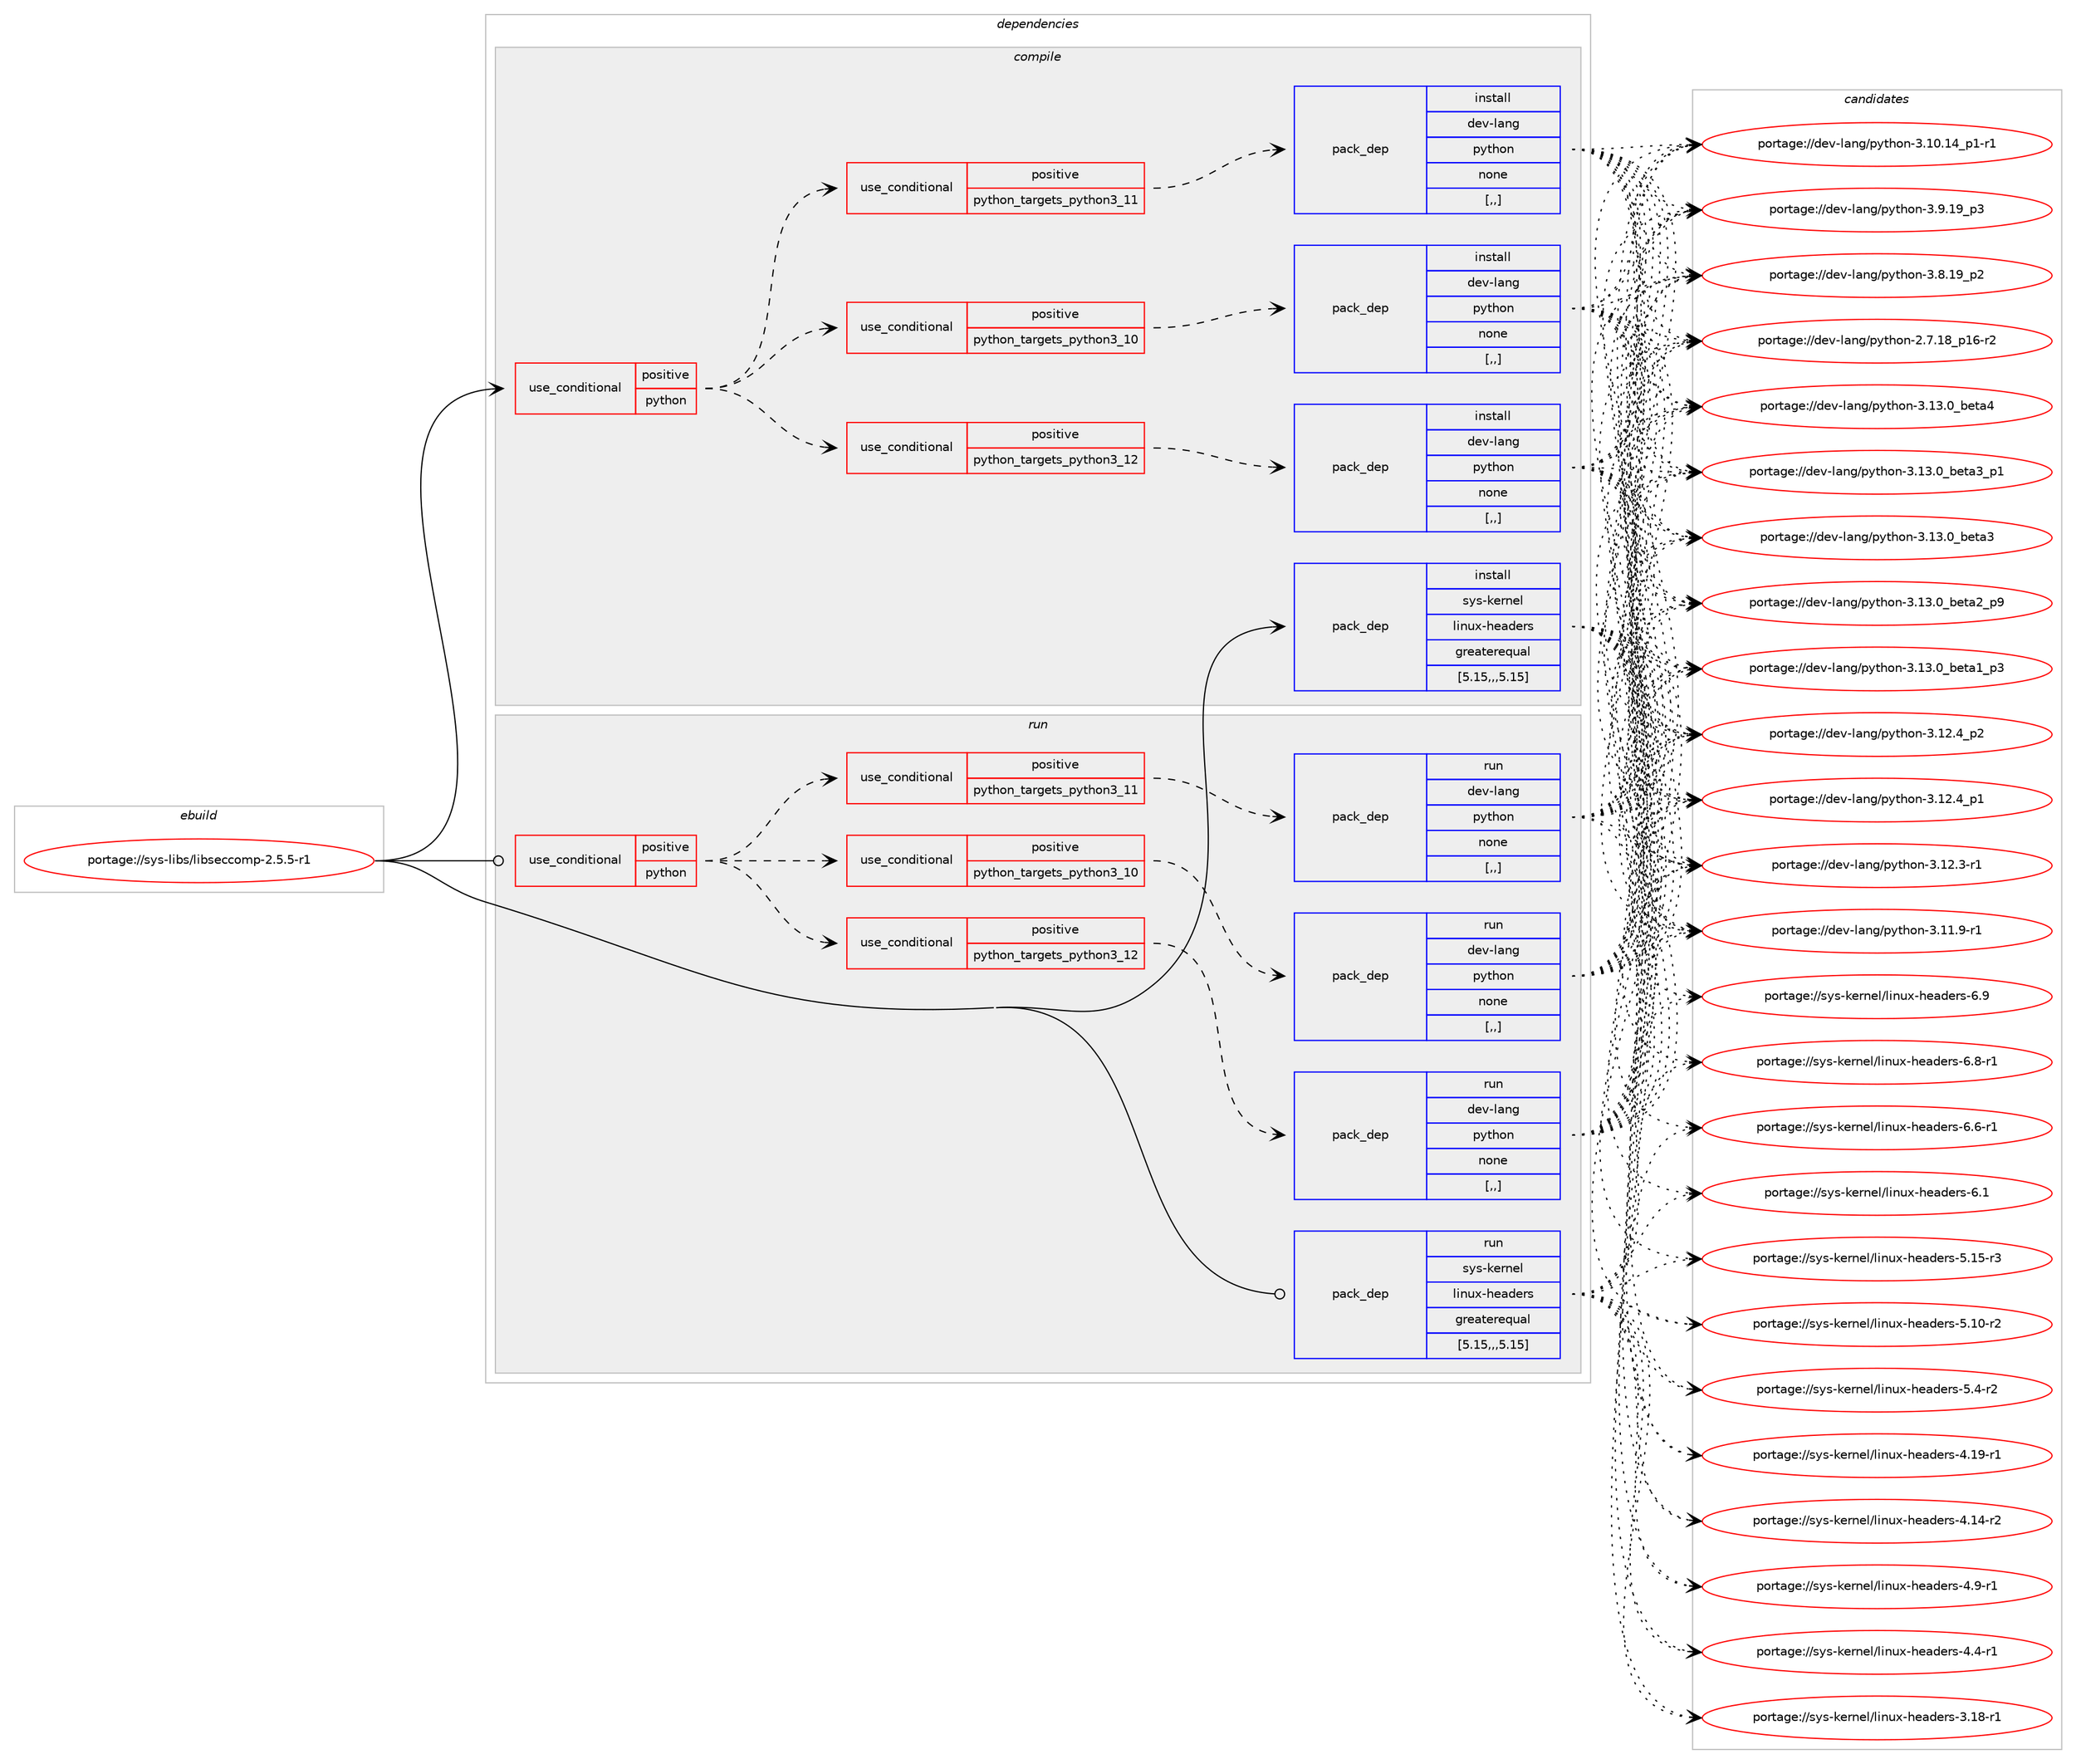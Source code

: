digraph prolog {

# *************
# Graph options
# *************

newrank=true;
concentrate=true;
compound=true;
graph [rankdir=LR,fontname=Helvetica,fontsize=10,ranksep=1.5];#, ranksep=2.5, nodesep=0.2];
edge  [arrowhead=vee];
node  [fontname=Helvetica,fontsize=10];

# **********
# The ebuild
# **********

subgraph cluster_leftcol {
color=gray;
label=<<i>ebuild</i>>;
id [label="portage://sys-libs/libseccomp-2.5.5-r1", color=red, width=4, href="../sys-libs/libseccomp-2.5.5-r1.svg"];
}

# ****************
# The dependencies
# ****************

subgraph cluster_midcol {
color=gray;
label=<<i>dependencies</i>>;
subgraph cluster_compile {
fillcolor="#eeeeee";
style=filled;
label=<<i>compile</i>>;
subgraph cond117702 {
dependency441354 [label=<<TABLE BORDER="0" CELLBORDER="1" CELLSPACING="0" CELLPADDING="4"><TR><TD ROWSPAN="3" CELLPADDING="10">use_conditional</TD></TR><TR><TD>positive</TD></TR><TR><TD>python</TD></TR></TABLE>>, shape=none, color=red];
subgraph cond117703 {
dependency441355 [label=<<TABLE BORDER="0" CELLBORDER="1" CELLSPACING="0" CELLPADDING="4"><TR><TD ROWSPAN="3" CELLPADDING="10">use_conditional</TD></TR><TR><TD>positive</TD></TR><TR><TD>python_targets_python3_10</TD></TR></TABLE>>, shape=none, color=red];
subgraph pack320654 {
dependency441356 [label=<<TABLE BORDER="0" CELLBORDER="1" CELLSPACING="0" CELLPADDING="4" WIDTH="220"><TR><TD ROWSPAN="6" CELLPADDING="30">pack_dep</TD></TR><TR><TD WIDTH="110">install</TD></TR><TR><TD>dev-lang</TD></TR><TR><TD>python</TD></TR><TR><TD>none</TD></TR><TR><TD>[,,]</TD></TR></TABLE>>, shape=none, color=blue];
}
dependency441355:e -> dependency441356:w [weight=20,style="dashed",arrowhead="vee"];
}
dependency441354:e -> dependency441355:w [weight=20,style="dashed",arrowhead="vee"];
subgraph cond117704 {
dependency441357 [label=<<TABLE BORDER="0" CELLBORDER="1" CELLSPACING="0" CELLPADDING="4"><TR><TD ROWSPAN="3" CELLPADDING="10">use_conditional</TD></TR><TR><TD>positive</TD></TR><TR><TD>python_targets_python3_11</TD></TR></TABLE>>, shape=none, color=red];
subgraph pack320655 {
dependency441358 [label=<<TABLE BORDER="0" CELLBORDER="1" CELLSPACING="0" CELLPADDING="4" WIDTH="220"><TR><TD ROWSPAN="6" CELLPADDING="30">pack_dep</TD></TR><TR><TD WIDTH="110">install</TD></TR><TR><TD>dev-lang</TD></TR><TR><TD>python</TD></TR><TR><TD>none</TD></TR><TR><TD>[,,]</TD></TR></TABLE>>, shape=none, color=blue];
}
dependency441357:e -> dependency441358:w [weight=20,style="dashed",arrowhead="vee"];
}
dependency441354:e -> dependency441357:w [weight=20,style="dashed",arrowhead="vee"];
subgraph cond117705 {
dependency441359 [label=<<TABLE BORDER="0" CELLBORDER="1" CELLSPACING="0" CELLPADDING="4"><TR><TD ROWSPAN="3" CELLPADDING="10">use_conditional</TD></TR><TR><TD>positive</TD></TR><TR><TD>python_targets_python3_12</TD></TR></TABLE>>, shape=none, color=red];
subgraph pack320656 {
dependency441360 [label=<<TABLE BORDER="0" CELLBORDER="1" CELLSPACING="0" CELLPADDING="4" WIDTH="220"><TR><TD ROWSPAN="6" CELLPADDING="30">pack_dep</TD></TR><TR><TD WIDTH="110">install</TD></TR><TR><TD>dev-lang</TD></TR><TR><TD>python</TD></TR><TR><TD>none</TD></TR><TR><TD>[,,]</TD></TR></TABLE>>, shape=none, color=blue];
}
dependency441359:e -> dependency441360:w [weight=20,style="dashed",arrowhead="vee"];
}
dependency441354:e -> dependency441359:w [weight=20,style="dashed",arrowhead="vee"];
}
id:e -> dependency441354:w [weight=20,style="solid",arrowhead="vee"];
subgraph pack320657 {
dependency441361 [label=<<TABLE BORDER="0" CELLBORDER="1" CELLSPACING="0" CELLPADDING="4" WIDTH="220"><TR><TD ROWSPAN="6" CELLPADDING="30">pack_dep</TD></TR><TR><TD WIDTH="110">install</TD></TR><TR><TD>sys-kernel</TD></TR><TR><TD>linux-headers</TD></TR><TR><TD>greaterequal</TD></TR><TR><TD>[5.15,,,5.15]</TD></TR></TABLE>>, shape=none, color=blue];
}
id:e -> dependency441361:w [weight=20,style="solid",arrowhead="vee"];
}
subgraph cluster_compileandrun {
fillcolor="#eeeeee";
style=filled;
label=<<i>compile and run</i>>;
}
subgraph cluster_run {
fillcolor="#eeeeee";
style=filled;
label=<<i>run</i>>;
subgraph cond117706 {
dependency441362 [label=<<TABLE BORDER="0" CELLBORDER="1" CELLSPACING="0" CELLPADDING="4"><TR><TD ROWSPAN="3" CELLPADDING="10">use_conditional</TD></TR><TR><TD>positive</TD></TR><TR><TD>python</TD></TR></TABLE>>, shape=none, color=red];
subgraph cond117707 {
dependency441363 [label=<<TABLE BORDER="0" CELLBORDER="1" CELLSPACING="0" CELLPADDING="4"><TR><TD ROWSPAN="3" CELLPADDING="10">use_conditional</TD></TR><TR><TD>positive</TD></TR><TR><TD>python_targets_python3_10</TD></TR></TABLE>>, shape=none, color=red];
subgraph pack320658 {
dependency441364 [label=<<TABLE BORDER="0" CELLBORDER="1" CELLSPACING="0" CELLPADDING="4" WIDTH="220"><TR><TD ROWSPAN="6" CELLPADDING="30">pack_dep</TD></TR><TR><TD WIDTH="110">run</TD></TR><TR><TD>dev-lang</TD></TR><TR><TD>python</TD></TR><TR><TD>none</TD></TR><TR><TD>[,,]</TD></TR></TABLE>>, shape=none, color=blue];
}
dependency441363:e -> dependency441364:w [weight=20,style="dashed",arrowhead="vee"];
}
dependency441362:e -> dependency441363:w [weight=20,style="dashed",arrowhead="vee"];
subgraph cond117708 {
dependency441365 [label=<<TABLE BORDER="0" CELLBORDER="1" CELLSPACING="0" CELLPADDING="4"><TR><TD ROWSPAN="3" CELLPADDING="10">use_conditional</TD></TR><TR><TD>positive</TD></TR><TR><TD>python_targets_python3_11</TD></TR></TABLE>>, shape=none, color=red];
subgraph pack320659 {
dependency441366 [label=<<TABLE BORDER="0" CELLBORDER="1" CELLSPACING="0" CELLPADDING="4" WIDTH="220"><TR><TD ROWSPAN="6" CELLPADDING="30">pack_dep</TD></TR><TR><TD WIDTH="110">run</TD></TR><TR><TD>dev-lang</TD></TR><TR><TD>python</TD></TR><TR><TD>none</TD></TR><TR><TD>[,,]</TD></TR></TABLE>>, shape=none, color=blue];
}
dependency441365:e -> dependency441366:w [weight=20,style="dashed",arrowhead="vee"];
}
dependency441362:e -> dependency441365:w [weight=20,style="dashed",arrowhead="vee"];
subgraph cond117709 {
dependency441367 [label=<<TABLE BORDER="0" CELLBORDER="1" CELLSPACING="0" CELLPADDING="4"><TR><TD ROWSPAN="3" CELLPADDING="10">use_conditional</TD></TR><TR><TD>positive</TD></TR><TR><TD>python_targets_python3_12</TD></TR></TABLE>>, shape=none, color=red];
subgraph pack320660 {
dependency441368 [label=<<TABLE BORDER="0" CELLBORDER="1" CELLSPACING="0" CELLPADDING="4" WIDTH="220"><TR><TD ROWSPAN="6" CELLPADDING="30">pack_dep</TD></TR><TR><TD WIDTH="110">run</TD></TR><TR><TD>dev-lang</TD></TR><TR><TD>python</TD></TR><TR><TD>none</TD></TR><TR><TD>[,,]</TD></TR></TABLE>>, shape=none, color=blue];
}
dependency441367:e -> dependency441368:w [weight=20,style="dashed",arrowhead="vee"];
}
dependency441362:e -> dependency441367:w [weight=20,style="dashed",arrowhead="vee"];
}
id:e -> dependency441362:w [weight=20,style="solid",arrowhead="odot"];
subgraph pack320661 {
dependency441369 [label=<<TABLE BORDER="0" CELLBORDER="1" CELLSPACING="0" CELLPADDING="4" WIDTH="220"><TR><TD ROWSPAN="6" CELLPADDING="30">pack_dep</TD></TR><TR><TD WIDTH="110">run</TD></TR><TR><TD>sys-kernel</TD></TR><TR><TD>linux-headers</TD></TR><TR><TD>greaterequal</TD></TR><TR><TD>[5.15,,,5.15]</TD></TR></TABLE>>, shape=none, color=blue];
}
id:e -> dependency441369:w [weight=20,style="solid",arrowhead="odot"];
}
}

# **************
# The candidates
# **************

subgraph cluster_choices {
rank=same;
color=gray;
label=<<i>candidates</i>>;

subgraph choice320654 {
color=black;
nodesep=1;
choice1001011184510897110103471121211161041111104551464951464895981011169752 [label="portage://dev-lang/python-3.13.0_beta4", color=red, width=4,href="../dev-lang/python-3.13.0_beta4.svg"];
choice10010111845108971101034711212111610411111045514649514648959810111697519511249 [label="portage://dev-lang/python-3.13.0_beta3_p1", color=red, width=4,href="../dev-lang/python-3.13.0_beta3_p1.svg"];
choice1001011184510897110103471121211161041111104551464951464895981011169751 [label="portage://dev-lang/python-3.13.0_beta3", color=red, width=4,href="../dev-lang/python-3.13.0_beta3.svg"];
choice10010111845108971101034711212111610411111045514649514648959810111697509511257 [label="portage://dev-lang/python-3.13.0_beta2_p9", color=red, width=4,href="../dev-lang/python-3.13.0_beta2_p9.svg"];
choice10010111845108971101034711212111610411111045514649514648959810111697499511251 [label="portage://dev-lang/python-3.13.0_beta1_p3", color=red, width=4,href="../dev-lang/python-3.13.0_beta1_p3.svg"];
choice100101118451089711010347112121116104111110455146495046529511250 [label="portage://dev-lang/python-3.12.4_p2", color=red, width=4,href="../dev-lang/python-3.12.4_p2.svg"];
choice100101118451089711010347112121116104111110455146495046529511249 [label="portage://dev-lang/python-3.12.4_p1", color=red, width=4,href="../dev-lang/python-3.12.4_p1.svg"];
choice100101118451089711010347112121116104111110455146495046514511449 [label="portage://dev-lang/python-3.12.3-r1", color=red, width=4,href="../dev-lang/python-3.12.3-r1.svg"];
choice100101118451089711010347112121116104111110455146494946574511449 [label="portage://dev-lang/python-3.11.9-r1", color=red, width=4,href="../dev-lang/python-3.11.9-r1.svg"];
choice100101118451089711010347112121116104111110455146494846495295112494511449 [label="portage://dev-lang/python-3.10.14_p1-r1", color=red, width=4,href="../dev-lang/python-3.10.14_p1-r1.svg"];
choice100101118451089711010347112121116104111110455146574649579511251 [label="portage://dev-lang/python-3.9.19_p3", color=red, width=4,href="../dev-lang/python-3.9.19_p3.svg"];
choice100101118451089711010347112121116104111110455146564649579511250 [label="portage://dev-lang/python-3.8.19_p2", color=red, width=4,href="../dev-lang/python-3.8.19_p2.svg"];
choice100101118451089711010347112121116104111110455046554649569511249544511450 [label="portage://dev-lang/python-2.7.18_p16-r2", color=red, width=4,href="../dev-lang/python-2.7.18_p16-r2.svg"];
dependency441356:e -> choice1001011184510897110103471121211161041111104551464951464895981011169752:w [style=dotted,weight="100"];
dependency441356:e -> choice10010111845108971101034711212111610411111045514649514648959810111697519511249:w [style=dotted,weight="100"];
dependency441356:e -> choice1001011184510897110103471121211161041111104551464951464895981011169751:w [style=dotted,weight="100"];
dependency441356:e -> choice10010111845108971101034711212111610411111045514649514648959810111697509511257:w [style=dotted,weight="100"];
dependency441356:e -> choice10010111845108971101034711212111610411111045514649514648959810111697499511251:w [style=dotted,weight="100"];
dependency441356:e -> choice100101118451089711010347112121116104111110455146495046529511250:w [style=dotted,weight="100"];
dependency441356:e -> choice100101118451089711010347112121116104111110455146495046529511249:w [style=dotted,weight="100"];
dependency441356:e -> choice100101118451089711010347112121116104111110455146495046514511449:w [style=dotted,weight="100"];
dependency441356:e -> choice100101118451089711010347112121116104111110455146494946574511449:w [style=dotted,weight="100"];
dependency441356:e -> choice100101118451089711010347112121116104111110455146494846495295112494511449:w [style=dotted,weight="100"];
dependency441356:e -> choice100101118451089711010347112121116104111110455146574649579511251:w [style=dotted,weight="100"];
dependency441356:e -> choice100101118451089711010347112121116104111110455146564649579511250:w [style=dotted,weight="100"];
dependency441356:e -> choice100101118451089711010347112121116104111110455046554649569511249544511450:w [style=dotted,weight="100"];
}
subgraph choice320655 {
color=black;
nodesep=1;
choice1001011184510897110103471121211161041111104551464951464895981011169752 [label="portage://dev-lang/python-3.13.0_beta4", color=red, width=4,href="../dev-lang/python-3.13.0_beta4.svg"];
choice10010111845108971101034711212111610411111045514649514648959810111697519511249 [label="portage://dev-lang/python-3.13.0_beta3_p1", color=red, width=4,href="../dev-lang/python-3.13.0_beta3_p1.svg"];
choice1001011184510897110103471121211161041111104551464951464895981011169751 [label="portage://dev-lang/python-3.13.0_beta3", color=red, width=4,href="../dev-lang/python-3.13.0_beta3.svg"];
choice10010111845108971101034711212111610411111045514649514648959810111697509511257 [label="portage://dev-lang/python-3.13.0_beta2_p9", color=red, width=4,href="../dev-lang/python-3.13.0_beta2_p9.svg"];
choice10010111845108971101034711212111610411111045514649514648959810111697499511251 [label="portage://dev-lang/python-3.13.0_beta1_p3", color=red, width=4,href="../dev-lang/python-3.13.0_beta1_p3.svg"];
choice100101118451089711010347112121116104111110455146495046529511250 [label="portage://dev-lang/python-3.12.4_p2", color=red, width=4,href="../dev-lang/python-3.12.4_p2.svg"];
choice100101118451089711010347112121116104111110455146495046529511249 [label="portage://dev-lang/python-3.12.4_p1", color=red, width=4,href="../dev-lang/python-3.12.4_p1.svg"];
choice100101118451089711010347112121116104111110455146495046514511449 [label="portage://dev-lang/python-3.12.3-r1", color=red, width=4,href="../dev-lang/python-3.12.3-r1.svg"];
choice100101118451089711010347112121116104111110455146494946574511449 [label="portage://dev-lang/python-3.11.9-r1", color=red, width=4,href="../dev-lang/python-3.11.9-r1.svg"];
choice100101118451089711010347112121116104111110455146494846495295112494511449 [label="portage://dev-lang/python-3.10.14_p1-r1", color=red, width=4,href="../dev-lang/python-3.10.14_p1-r1.svg"];
choice100101118451089711010347112121116104111110455146574649579511251 [label="portage://dev-lang/python-3.9.19_p3", color=red, width=4,href="../dev-lang/python-3.9.19_p3.svg"];
choice100101118451089711010347112121116104111110455146564649579511250 [label="portage://dev-lang/python-3.8.19_p2", color=red, width=4,href="../dev-lang/python-3.8.19_p2.svg"];
choice100101118451089711010347112121116104111110455046554649569511249544511450 [label="portage://dev-lang/python-2.7.18_p16-r2", color=red, width=4,href="../dev-lang/python-2.7.18_p16-r2.svg"];
dependency441358:e -> choice1001011184510897110103471121211161041111104551464951464895981011169752:w [style=dotted,weight="100"];
dependency441358:e -> choice10010111845108971101034711212111610411111045514649514648959810111697519511249:w [style=dotted,weight="100"];
dependency441358:e -> choice1001011184510897110103471121211161041111104551464951464895981011169751:w [style=dotted,weight="100"];
dependency441358:e -> choice10010111845108971101034711212111610411111045514649514648959810111697509511257:w [style=dotted,weight="100"];
dependency441358:e -> choice10010111845108971101034711212111610411111045514649514648959810111697499511251:w [style=dotted,weight="100"];
dependency441358:e -> choice100101118451089711010347112121116104111110455146495046529511250:w [style=dotted,weight="100"];
dependency441358:e -> choice100101118451089711010347112121116104111110455146495046529511249:w [style=dotted,weight="100"];
dependency441358:e -> choice100101118451089711010347112121116104111110455146495046514511449:w [style=dotted,weight="100"];
dependency441358:e -> choice100101118451089711010347112121116104111110455146494946574511449:w [style=dotted,weight="100"];
dependency441358:e -> choice100101118451089711010347112121116104111110455146494846495295112494511449:w [style=dotted,weight="100"];
dependency441358:e -> choice100101118451089711010347112121116104111110455146574649579511251:w [style=dotted,weight="100"];
dependency441358:e -> choice100101118451089711010347112121116104111110455146564649579511250:w [style=dotted,weight="100"];
dependency441358:e -> choice100101118451089711010347112121116104111110455046554649569511249544511450:w [style=dotted,weight="100"];
}
subgraph choice320656 {
color=black;
nodesep=1;
choice1001011184510897110103471121211161041111104551464951464895981011169752 [label="portage://dev-lang/python-3.13.0_beta4", color=red, width=4,href="../dev-lang/python-3.13.0_beta4.svg"];
choice10010111845108971101034711212111610411111045514649514648959810111697519511249 [label="portage://dev-lang/python-3.13.0_beta3_p1", color=red, width=4,href="../dev-lang/python-3.13.0_beta3_p1.svg"];
choice1001011184510897110103471121211161041111104551464951464895981011169751 [label="portage://dev-lang/python-3.13.0_beta3", color=red, width=4,href="../dev-lang/python-3.13.0_beta3.svg"];
choice10010111845108971101034711212111610411111045514649514648959810111697509511257 [label="portage://dev-lang/python-3.13.0_beta2_p9", color=red, width=4,href="../dev-lang/python-3.13.0_beta2_p9.svg"];
choice10010111845108971101034711212111610411111045514649514648959810111697499511251 [label="portage://dev-lang/python-3.13.0_beta1_p3", color=red, width=4,href="../dev-lang/python-3.13.0_beta1_p3.svg"];
choice100101118451089711010347112121116104111110455146495046529511250 [label="portage://dev-lang/python-3.12.4_p2", color=red, width=4,href="../dev-lang/python-3.12.4_p2.svg"];
choice100101118451089711010347112121116104111110455146495046529511249 [label="portage://dev-lang/python-3.12.4_p1", color=red, width=4,href="../dev-lang/python-3.12.4_p1.svg"];
choice100101118451089711010347112121116104111110455146495046514511449 [label="portage://dev-lang/python-3.12.3-r1", color=red, width=4,href="../dev-lang/python-3.12.3-r1.svg"];
choice100101118451089711010347112121116104111110455146494946574511449 [label="portage://dev-lang/python-3.11.9-r1", color=red, width=4,href="../dev-lang/python-3.11.9-r1.svg"];
choice100101118451089711010347112121116104111110455146494846495295112494511449 [label="portage://dev-lang/python-3.10.14_p1-r1", color=red, width=4,href="../dev-lang/python-3.10.14_p1-r1.svg"];
choice100101118451089711010347112121116104111110455146574649579511251 [label="portage://dev-lang/python-3.9.19_p3", color=red, width=4,href="../dev-lang/python-3.9.19_p3.svg"];
choice100101118451089711010347112121116104111110455146564649579511250 [label="portage://dev-lang/python-3.8.19_p2", color=red, width=4,href="../dev-lang/python-3.8.19_p2.svg"];
choice100101118451089711010347112121116104111110455046554649569511249544511450 [label="portage://dev-lang/python-2.7.18_p16-r2", color=red, width=4,href="../dev-lang/python-2.7.18_p16-r2.svg"];
dependency441360:e -> choice1001011184510897110103471121211161041111104551464951464895981011169752:w [style=dotted,weight="100"];
dependency441360:e -> choice10010111845108971101034711212111610411111045514649514648959810111697519511249:w [style=dotted,weight="100"];
dependency441360:e -> choice1001011184510897110103471121211161041111104551464951464895981011169751:w [style=dotted,weight="100"];
dependency441360:e -> choice10010111845108971101034711212111610411111045514649514648959810111697509511257:w [style=dotted,weight="100"];
dependency441360:e -> choice10010111845108971101034711212111610411111045514649514648959810111697499511251:w [style=dotted,weight="100"];
dependency441360:e -> choice100101118451089711010347112121116104111110455146495046529511250:w [style=dotted,weight="100"];
dependency441360:e -> choice100101118451089711010347112121116104111110455146495046529511249:w [style=dotted,weight="100"];
dependency441360:e -> choice100101118451089711010347112121116104111110455146495046514511449:w [style=dotted,weight="100"];
dependency441360:e -> choice100101118451089711010347112121116104111110455146494946574511449:w [style=dotted,weight="100"];
dependency441360:e -> choice100101118451089711010347112121116104111110455146494846495295112494511449:w [style=dotted,weight="100"];
dependency441360:e -> choice100101118451089711010347112121116104111110455146574649579511251:w [style=dotted,weight="100"];
dependency441360:e -> choice100101118451089711010347112121116104111110455146564649579511250:w [style=dotted,weight="100"];
dependency441360:e -> choice100101118451089711010347112121116104111110455046554649569511249544511450:w [style=dotted,weight="100"];
}
subgraph choice320657 {
color=black;
nodesep=1;
choice1151211154510710111411010110847108105110117120451041019710010111411545544657 [label="portage://sys-kernel/linux-headers-6.9", color=red, width=4,href="../sys-kernel/linux-headers-6.9.svg"];
choice11512111545107101114110101108471081051101171204510410197100101114115455446564511449 [label="portage://sys-kernel/linux-headers-6.8-r1", color=red, width=4,href="../sys-kernel/linux-headers-6.8-r1.svg"];
choice11512111545107101114110101108471081051101171204510410197100101114115455446544511449 [label="portage://sys-kernel/linux-headers-6.6-r1", color=red, width=4,href="../sys-kernel/linux-headers-6.6-r1.svg"];
choice1151211154510710111411010110847108105110117120451041019710010111411545544649 [label="portage://sys-kernel/linux-headers-6.1", color=red, width=4,href="../sys-kernel/linux-headers-6.1.svg"];
choice1151211154510710111411010110847108105110117120451041019710010111411545534649534511451 [label="portage://sys-kernel/linux-headers-5.15-r3", color=red, width=4,href="../sys-kernel/linux-headers-5.15-r3.svg"];
choice1151211154510710111411010110847108105110117120451041019710010111411545534649484511450 [label="portage://sys-kernel/linux-headers-5.10-r2", color=red, width=4,href="../sys-kernel/linux-headers-5.10-r2.svg"];
choice11512111545107101114110101108471081051101171204510410197100101114115455346524511450 [label="portage://sys-kernel/linux-headers-5.4-r2", color=red, width=4,href="../sys-kernel/linux-headers-5.4-r2.svg"];
choice1151211154510710111411010110847108105110117120451041019710010111411545524649574511449 [label="portage://sys-kernel/linux-headers-4.19-r1", color=red, width=4,href="../sys-kernel/linux-headers-4.19-r1.svg"];
choice1151211154510710111411010110847108105110117120451041019710010111411545524649524511450 [label="portage://sys-kernel/linux-headers-4.14-r2", color=red, width=4,href="../sys-kernel/linux-headers-4.14-r2.svg"];
choice11512111545107101114110101108471081051101171204510410197100101114115455246574511449 [label="portage://sys-kernel/linux-headers-4.9-r1", color=red, width=4,href="../sys-kernel/linux-headers-4.9-r1.svg"];
choice11512111545107101114110101108471081051101171204510410197100101114115455246524511449 [label="portage://sys-kernel/linux-headers-4.4-r1", color=red, width=4,href="../sys-kernel/linux-headers-4.4-r1.svg"];
choice1151211154510710111411010110847108105110117120451041019710010111411545514649564511449 [label="portage://sys-kernel/linux-headers-3.18-r1", color=red, width=4,href="../sys-kernel/linux-headers-3.18-r1.svg"];
dependency441361:e -> choice1151211154510710111411010110847108105110117120451041019710010111411545544657:w [style=dotted,weight="100"];
dependency441361:e -> choice11512111545107101114110101108471081051101171204510410197100101114115455446564511449:w [style=dotted,weight="100"];
dependency441361:e -> choice11512111545107101114110101108471081051101171204510410197100101114115455446544511449:w [style=dotted,weight="100"];
dependency441361:e -> choice1151211154510710111411010110847108105110117120451041019710010111411545544649:w [style=dotted,weight="100"];
dependency441361:e -> choice1151211154510710111411010110847108105110117120451041019710010111411545534649534511451:w [style=dotted,weight="100"];
dependency441361:e -> choice1151211154510710111411010110847108105110117120451041019710010111411545534649484511450:w [style=dotted,weight="100"];
dependency441361:e -> choice11512111545107101114110101108471081051101171204510410197100101114115455346524511450:w [style=dotted,weight="100"];
dependency441361:e -> choice1151211154510710111411010110847108105110117120451041019710010111411545524649574511449:w [style=dotted,weight="100"];
dependency441361:e -> choice1151211154510710111411010110847108105110117120451041019710010111411545524649524511450:w [style=dotted,weight="100"];
dependency441361:e -> choice11512111545107101114110101108471081051101171204510410197100101114115455246574511449:w [style=dotted,weight="100"];
dependency441361:e -> choice11512111545107101114110101108471081051101171204510410197100101114115455246524511449:w [style=dotted,weight="100"];
dependency441361:e -> choice1151211154510710111411010110847108105110117120451041019710010111411545514649564511449:w [style=dotted,weight="100"];
}
subgraph choice320658 {
color=black;
nodesep=1;
choice1001011184510897110103471121211161041111104551464951464895981011169752 [label="portage://dev-lang/python-3.13.0_beta4", color=red, width=4,href="../dev-lang/python-3.13.0_beta4.svg"];
choice10010111845108971101034711212111610411111045514649514648959810111697519511249 [label="portage://dev-lang/python-3.13.0_beta3_p1", color=red, width=4,href="../dev-lang/python-3.13.0_beta3_p1.svg"];
choice1001011184510897110103471121211161041111104551464951464895981011169751 [label="portage://dev-lang/python-3.13.0_beta3", color=red, width=4,href="../dev-lang/python-3.13.0_beta3.svg"];
choice10010111845108971101034711212111610411111045514649514648959810111697509511257 [label="portage://dev-lang/python-3.13.0_beta2_p9", color=red, width=4,href="../dev-lang/python-3.13.0_beta2_p9.svg"];
choice10010111845108971101034711212111610411111045514649514648959810111697499511251 [label="portage://dev-lang/python-3.13.0_beta1_p3", color=red, width=4,href="../dev-lang/python-3.13.0_beta1_p3.svg"];
choice100101118451089711010347112121116104111110455146495046529511250 [label="portage://dev-lang/python-3.12.4_p2", color=red, width=4,href="../dev-lang/python-3.12.4_p2.svg"];
choice100101118451089711010347112121116104111110455146495046529511249 [label="portage://dev-lang/python-3.12.4_p1", color=red, width=4,href="../dev-lang/python-3.12.4_p1.svg"];
choice100101118451089711010347112121116104111110455146495046514511449 [label="portage://dev-lang/python-3.12.3-r1", color=red, width=4,href="../dev-lang/python-3.12.3-r1.svg"];
choice100101118451089711010347112121116104111110455146494946574511449 [label="portage://dev-lang/python-3.11.9-r1", color=red, width=4,href="../dev-lang/python-3.11.9-r1.svg"];
choice100101118451089711010347112121116104111110455146494846495295112494511449 [label="portage://dev-lang/python-3.10.14_p1-r1", color=red, width=4,href="../dev-lang/python-3.10.14_p1-r1.svg"];
choice100101118451089711010347112121116104111110455146574649579511251 [label="portage://dev-lang/python-3.9.19_p3", color=red, width=4,href="../dev-lang/python-3.9.19_p3.svg"];
choice100101118451089711010347112121116104111110455146564649579511250 [label="portage://dev-lang/python-3.8.19_p2", color=red, width=4,href="../dev-lang/python-3.8.19_p2.svg"];
choice100101118451089711010347112121116104111110455046554649569511249544511450 [label="portage://dev-lang/python-2.7.18_p16-r2", color=red, width=4,href="../dev-lang/python-2.7.18_p16-r2.svg"];
dependency441364:e -> choice1001011184510897110103471121211161041111104551464951464895981011169752:w [style=dotted,weight="100"];
dependency441364:e -> choice10010111845108971101034711212111610411111045514649514648959810111697519511249:w [style=dotted,weight="100"];
dependency441364:e -> choice1001011184510897110103471121211161041111104551464951464895981011169751:w [style=dotted,weight="100"];
dependency441364:e -> choice10010111845108971101034711212111610411111045514649514648959810111697509511257:w [style=dotted,weight="100"];
dependency441364:e -> choice10010111845108971101034711212111610411111045514649514648959810111697499511251:w [style=dotted,weight="100"];
dependency441364:e -> choice100101118451089711010347112121116104111110455146495046529511250:w [style=dotted,weight="100"];
dependency441364:e -> choice100101118451089711010347112121116104111110455146495046529511249:w [style=dotted,weight="100"];
dependency441364:e -> choice100101118451089711010347112121116104111110455146495046514511449:w [style=dotted,weight="100"];
dependency441364:e -> choice100101118451089711010347112121116104111110455146494946574511449:w [style=dotted,weight="100"];
dependency441364:e -> choice100101118451089711010347112121116104111110455146494846495295112494511449:w [style=dotted,weight="100"];
dependency441364:e -> choice100101118451089711010347112121116104111110455146574649579511251:w [style=dotted,weight="100"];
dependency441364:e -> choice100101118451089711010347112121116104111110455146564649579511250:w [style=dotted,weight="100"];
dependency441364:e -> choice100101118451089711010347112121116104111110455046554649569511249544511450:w [style=dotted,weight="100"];
}
subgraph choice320659 {
color=black;
nodesep=1;
choice1001011184510897110103471121211161041111104551464951464895981011169752 [label="portage://dev-lang/python-3.13.0_beta4", color=red, width=4,href="../dev-lang/python-3.13.0_beta4.svg"];
choice10010111845108971101034711212111610411111045514649514648959810111697519511249 [label="portage://dev-lang/python-3.13.0_beta3_p1", color=red, width=4,href="../dev-lang/python-3.13.0_beta3_p1.svg"];
choice1001011184510897110103471121211161041111104551464951464895981011169751 [label="portage://dev-lang/python-3.13.0_beta3", color=red, width=4,href="../dev-lang/python-3.13.0_beta3.svg"];
choice10010111845108971101034711212111610411111045514649514648959810111697509511257 [label="portage://dev-lang/python-3.13.0_beta2_p9", color=red, width=4,href="../dev-lang/python-3.13.0_beta2_p9.svg"];
choice10010111845108971101034711212111610411111045514649514648959810111697499511251 [label="portage://dev-lang/python-3.13.0_beta1_p3", color=red, width=4,href="../dev-lang/python-3.13.0_beta1_p3.svg"];
choice100101118451089711010347112121116104111110455146495046529511250 [label="portage://dev-lang/python-3.12.4_p2", color=red, width=4,href="../dev-lang/python-3.12.4_p2.svg"];
choice100101118451089711010347112121116104111110455146495046529511249 [label="portage://dev-lang/python-3.12.4_p1", color=red, width=4,href="../dev-lang/python-3.12.4_p1.svg"];
choice100101118451089711010347112121116104111110455146495046514511449 [label="portage://dev-lang/python-3.12.3-r1", color=red, width=4,href="../dev-lang/python-3.12.3-r1.svg"];
choice100101118451089711010347112121116104111110455146494946574511449 [label="portage://dev-lang/python-3.11.9-r1", color=red, width=4,href="../dev-lang/python-3.11.9-r1.svg"];
choice100101118451089711010347112121116104111110455146494846495295112494511449 [label="portage://dev-lang/python-3.10.14_p1-r1", color=red, width=4,href="../dev-lang/python-3.10.14_p1-r1.svg"];
choice100101118451089711010347112121116104111110455146574649579511251 [label="portage://dev-lang/python-3.9.19_p3", color=red, width=4,href="../dev-lang/python-3.9.19_p3.svg"];
choice100101118451089711010347112121116104111110455146564649579511250 [label="portage://dev-lang/python-3.8.19_p2", color=red, width=4,href="../dev-lang/python-3.8.19_p2.svg"];
choice100101118451089711010347112121116104111110455046554649569511249544511450 [label="portage://dev-lang/python-2.7.18_p16-r2", color=red, width=4,href="../dev-lang/python-2.7.18_p16-r2.svg"];
dependency441366:e -> choice1001011184510897110103471121211161041111104551464951464895981011169752:w [style=dotted,weight="100"];
dependency441366:e -> choice10010111845108971101034711212111610411111045514649514648959810111697519511249:w [style=dotted,weight="100"];
dependency441366:e -> choice1001011184510897110103471121211161041111104551464951464895981011169751:w [style=dotted,weight="100"];
dependency441366:e -> choice10010111845108971101034711212111610411111045514649514648959810111697509511257:w [style=dotted,weight="100"];
dependency441366:e -> choice10010111845108971101034711212111610411111045514649514648959810111697499511251:w [style=dotted,weight="100"];
dependency441366:e -> choice100101118451089711010347112121116104111110455146495046529511250:w [style=dotted,weight="100"];
dependency441366:e -> choice100101118451089711010347112121116104111110455146495046529511249:w [style=dotted,weight="100"];
dependency441366:e -> choice100101118451089711010347112121116104111110455146495046514511449:w [style=dotted,weight="100"];
dependency441366:e -> choice100101118451089711010347112121116104111110455146494946574511449:w [style=dotted,weight="100"];
dependency441366:e -> choice100101118451089711010347112121116104111110455146494846495295112494511449:w [style=dotted,weight="100"];
dependency441366:e -> choice100101118451089711010347112121116104111110455146574649579511251:w [style=dotted,weight="100"];
dependency441366:e -> choice100101118451089711010347112121116104111110455146564649579511250:w [style=dotted,weight="100"];
dependency441366:e -> choice100101118451089711010347112121116104111110455046554649569511249544511450:w [style=dotted,weight="100"];
}
subgraph choice320660 {
color=black;
nodesep=1;
choice1001011184510897110103471121211161041111104551464951464895981011169752 [label="portage://dev-lang/python-3.13.0_beta4", color=red, width=4,href="../dev-lang/python-3.13.0_beta4.svg"];
choice10010111845108971101034711212111610411111045514649514648959810111697519511249 [label="portage://dev-lang/python-3.13.0_beta3_p1", color=red, width=4,href="../dev-lang/python-3.13.0_beta3_p1.svg"];
choice1001011184510897110103471121211161041111104551464951464895981011169751 [label="portage://dev-lang/python-3.13.0_beta3", color=red, width=4,href="../dev-lang/python-3.13.0_beta3.svg"];
choice10010111845108971101034711212111610411111045514649514648959810111697509511257 [label="portage://dev-lang/python-3.13.0_beta2_p9", color=red, width=4,href="../dev-lang/python-3.13.0_beta2_p9.svg"];
choice10010111845108971101034711212111610411111045514649514648959810111697499511251 [label="portage://dev-lang/python-3.13.0_beta1_p3", color=red, width=4,href="../dev-lang/python-3.13.0_beta1_p3.svg"];
choice100101118451089711010347112121116104111110455146495046529511250 [label="portage://dev-lang/python-3.12.4_p2", color=red, width=4,href="../dev-lang/python-3.12.4_p2.svg"];
choice100101118451089711010347112121116104111110455146495046529511249 [label="portage://dev-lang/python-3.12.4_p1", color=red, width=4,href="../dev-lang/python-3.12.4_p1.svg"];
choice100101118451089711010347112121116104111110455146495046514511449 [label="portage://dev-lang/python-3.12.3-r1", color=red, width=4,href="../dev-lang/python-3.12.3-r1.svg"];
choice100101118451089711010347112121116104111110455146494946574511449 [label="portage://dev-lang/python-3.11.9-r1", color=red, width=4,href="../dev-lang/python-3.11.9-r1.svg"];
choice100101118451089711010347112121116104111110455146494846495295112494511449 [label="portage://dev-lang/python-3.10.14_p1-r1", color=red, width=4,href="../dev-lang/python-3.10.14_p1-r1.svg"];
choice100101118451089711010347112121116104111110455146574649579511251 [label="portage://dev-lang/python-3.9.19_p3", color=red, width=4,href="../dev-lang/python-3.9.19_p3.svg"];
choice100101118451089711010347112121116104111110455146564649579511250 [label="portage://dev-lang/python-3.8.19_p2", color=red, width=4,href="../dev-lang/python-3.8.19_p2.svg"];
choice100101118451089711010347112121116104111110455046554649569511249544511450 [label="portage://dev-lang/python-2.7.18_p16-r2", color=red, width=4,href="../dev-lang/python-2.7.18_p16-r2.svg"];
dependency441368:e -> choice1001011184510897110103471121211161041111104551464951464895981011169752:w [style=dotted,weight="100"];
dependency441368:e -> choice10010111845108971101034711212111610411111045514649514648959810111697519511249:w [style=dotted,weight="100"];
dependency441368:e -> choice1001011184510897110103471121211161041111104551464951464895981011169751:w [style=dotted,weight="100"];
dependency441368:e -> choice10010111845108971101034711212111610411111045514649514648959810111697509511257:w [style=dotted,weight="100"];
dependency441368:e -> choice10010111845108971101034711212111610411111045514649514648959810111697499511251:w [style=dotted,weight="100"];
dependency441368:e -> choice100101118451089711010347112121116104111110455146495046529511250:w [style=dotted,weight="100"];
dependency441368:e -> choice100101118451089711010347112121116104111110455146495046529511249:w [style=dotted,weight="100"];
dependency441368:e -> choice100101118451089711010347112121116104111110455146495046514511449:w [style=dotted,weight="100"];
dependency441368:e -> choice100101118451089711010347112121116104111110455146494946574511449:w [style=dotted,weight="100"];
dependency441368:e -> choice100101118451089711010347112121116104111110455146494846495295112494511449:w [style=dotted,weight="100"];
dependency441368:e -> choice100101118451089711010347112121116104111110455146574649579511251:w [style=dotted,weight="100"];
dependency441368:e -> choice100101118451089711010347112121116104111110455146564649579511250:w [style=dotted,weight="100"];
dependency441368:e -> choice100101118451089711010347112121116104111110455046554649569511249544511450:w [style=dotted,weight="100"];
}
subgraph choice320661 {
color=black;
nodesep=1;
choice1151211154510710111411010110847108105110117120451041019710010111411545544657 [label="portage://sys-kernel/linux-headers-6.9", color=red, width=4,href="../sys-kernel/linux-headers-6.9.svg"];
choice11512111545107101114110101108471081051101171204510410197100101114115455446564511449 [label="portage://sys-kernel/linux-headers-6.8-r1", color=red, width=4,href="../sys-kernel/linux-headers-6.8-r1.svg"];
choice11512111545107101114110101108471081051101171204510410197100101114115455446544511449 [label="portage://sys-kernel/linux-headers-6.6-r1", color=red, width=4,href="../sys-kernel/linux-headers-6.6-r1.svg"];
choice1151211154510710111411010110847108105110117120451041019710010111411545544649 [label="portage://sys-kernel/linux-headers-6.1", color=red, width=4,href="../sys-kernel/linux-headers-6.1.svg"];
choice1151211154510710111411010110847108105110117120451041019710010111411545534649534511451 [label="portage://sys-kernel/linux-headers-5.15-r3", color=red, width=4,href="../sys-kernel/linux-headers-5.15-r3.svg"];
choice1151211154510710111411010110847108105110117120451041019710010111411545534649484511450 [label="portage://sys-kernel/linux-headers-5.10-r2", color=red, width=4,href="../sys-kernel/linux-headers-5.10-r2.svg"];
choice11512111545107101114110101108471081051101171204510410197100101114115455346524511450 [label="portage://sys-kernel/linux-headers-5.4-r2", color=red, width=4,href="../sys-kernel/linux-headers-5.4-r2.svg"];
choice1151211154510710111411010110847108105110117120451041019710010111411545524649574511449 [label="portage://sys-kernel/linux-headers-4.19-r1", color=red, width=4,href="../sys-kernel/linux-headers-4.19-r1.svg"];
choice1151211154510710111411010110847108105110117120451041019710010111411545524649524511450 [label="portage://sys-kernel/linux-headers-4.14-r2", color=red, width=4,href="../sys-kernel/linux-headers-4.14-r2.svg"];
choice11512111545107101114110101108471081051101171204510410197100101114115455246574511449 [label="portage://sys-kernel/linux-headers-4.9-r1", color=red, width=4,href="../sys-kernel/linux-headers-4.9-r1.svg"];
choice11512111545107101114110101108471081051101171204510410197100101114115455246524511449 [label="portage://sys-kernel/linux-headers-4.4-r1", color=red, width=4,href="../sys-kernel/linux-headers-4.4-r1.svg"];
choice1151211154510710111411010110847108105110117120451041019710010111411545514649564511449 [label="portage://sys-kernel/linux-headers-3.18-r1", color=red, width=4,href="../sys-kernel/linux-headers-3.18-r1.svg"];
dependency441369:e -> choice1151211154510710111411010110847108105110117120451041019710010111411545544657:w [style=dotted,weight="100"];
dependency441369:e -> choice11512111545107101114110101108471081051101171204510410197100101114115455446564511449:w [style=dotted,weight="100"];
dependency441369:e -> choice11512111545107101114110101108471081051101171204510410197100101114115455446544511449:w [style=dotted,weight="100"];
dependency441369:e -> choice1151211154510710111411010110847108105110117120451041019710010111411545544649:w [style=dotted,weight="100"];
dependency441369:e -> choice1151211154510710111411010110847108105110117120451041019710010111411545534649534511451:w [style=dotted,weight="100"];
dependency441369:e -> choice1151211154510710111411010110847108105110117120451041019710010111411545534649484511450:w [style=dotted,weight="100"];
dependency441369:e -> choice11512111545107101114110101108471081051101171204510410197100101114115455346524511450:w [style=dotted,weight="100"];
dependency441369:e -> choice1151211154510710111411010110847108105110117120451041019710010111411545524649574511449:w [style=dotted,weight="100"];
dependency441369:e -> choice1151211154510710111411010110847108105110117120451041019710010111411545524649524511450:w [style=dotted,weight="100"];
dependency441369:e -> choice11512111545107101114110101108471081051101171204510410197100101114115455246574511449:w [style=dotted,weight="100"];
dependency441369:e -> choice11512111545107101114110101108471081051101171204510410197100101114115455246524511449:w [style=dotted,weight="100"];
dependency441369:e -> choice1151211154510710111411010110847108105110117120451041019710010111411545514649564511449:w [style=dotted,weight="100"];
}
}

}
